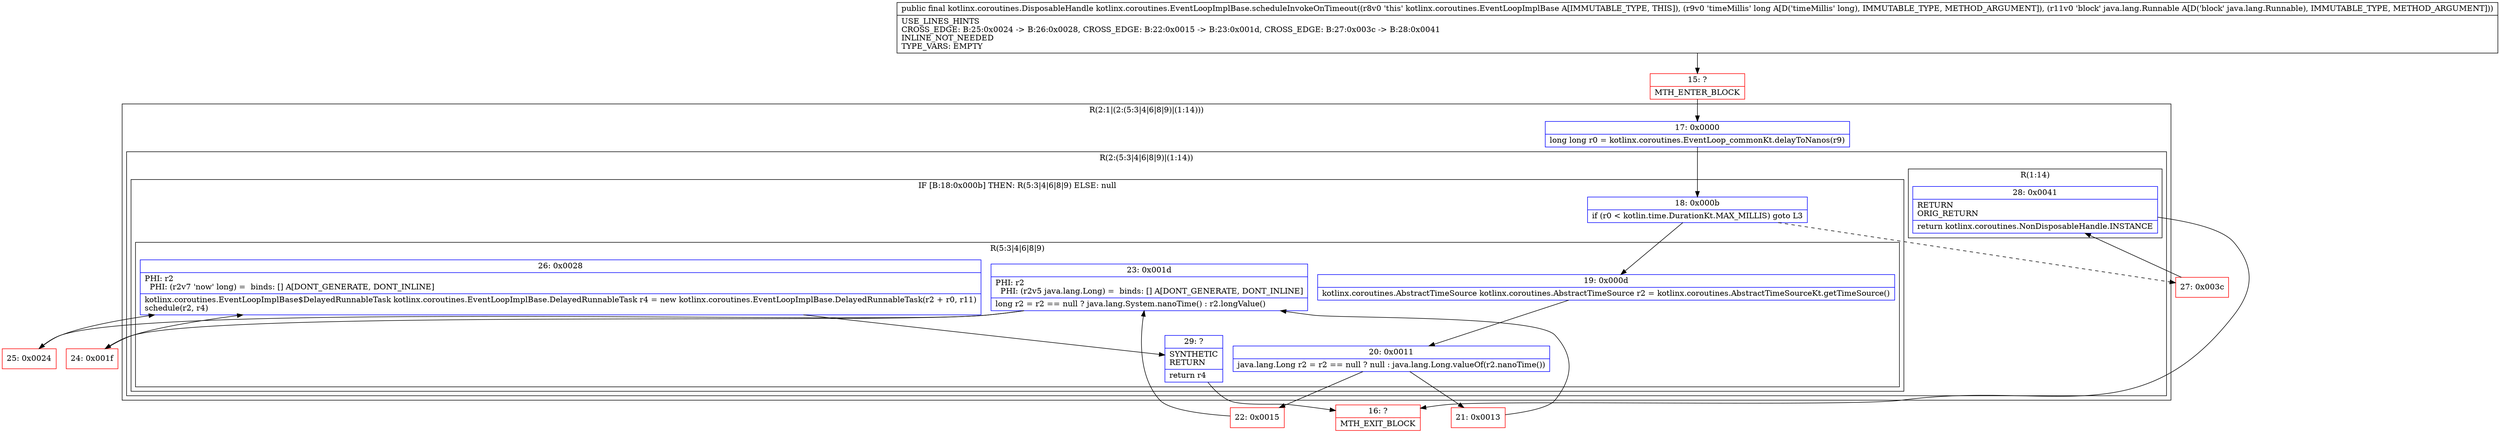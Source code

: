 digraph "CFG forkotlinx.coroutines.EventLoopImplBase.scheduleInvokeOnTimeout(JLjava\/lang\/Runnable;)Lkotlinx\/coroutines\/DisposableHandle;" {
subgraph cluster_Region_141671057 {
label = "R(2:1|(2:(5:3|4|6|8|9)|(1:14)))";
node [shape=record,color=blue];
Node_17 [shape=record,label="{17\:\ 0x0000|long long r0 = kotlinx.coroutines.EventLoop_commonKt.delayToNanos(r9)\l}"];
subgraph cluster_Region_630863174 {
label = "R(2:(5:3|4|6|8|9)|(1:14))";
node [shape=record,color=blue];
subgraph cluster_IfRegion_2001613239 {
label = "IF [B:18:0x000b] THEN: R(5:3|4|6|8|9) ELSE: null";
node [shape=record,color=blue];
Node_18 [shape=record,label="{18\:\ 0x000b|if (r0 \< kotlin.time.DurationKt.MAX_MILLIS) goto L3\l}"];
subgraph cluster_Region_561238277 {
label = "R(5:3|4|6|8|9)";
node [shape=record,color=blue];
Node_19 [shape=record,label="{19\:\ 0x000d|kotlinx.coroutines.AbstractTimeSource kotlinx.coroutines.AbstractTimeSource r2 = kotlinx.coroutines.AbstractTimeSourceKt.getTimeSource()\l}"];
Node_20 [shape=record,label="{20\:\ 0x0011|java.lang.Long r2 = r2 == null ? null : java.lang.Long.valueOf(r2.nanoTime())\l}"];
Node_23 [shape=record,label="{23\:\ 0x001d|PHI: r2 \l  PHI: (r2v5 java.lang.Long) =  binds: [] A[DONT_GENERATE, DONT_INLINE]\l|long r2 = r2 == null ? java.lang.System.nanoTime() : r2.longValue()\l}"];
Node_26 [shape=record,label="{26\:\ 0x0028|PHI: r2 \l  PHI: (r2v7 'now' long) =  binds: [] A[DONT_GENERATE, DONT_INLINE]\l|kotlinx.coroutines.EventLoopImplBase$DelayedRunnableTask kotlinx.coroutines.EventLoopImplBase.DelayedRunnableTask r4 = new kotlinx.coroutines.EventLoopImplBase.DelayedRunnableTask(r2 + r0, r11)\lschedule(r2, r4)\l}"];
Node_29 [shape=record,label="{29\:\ ?|SYNTHETIC\lRETURN\l|return r4\l}"];
}
}
subgraph cluster_Region_854934822 {
label = "R(1:14)";
node [shape=record,color=blue];
Node_28 [shape=record,label="{28\:\ 0x0041|RETURN\lORIG_RETURN\l|return kotlinx.coroutines.NonDisposableHandle.INSTANCE\l}"];
}
}
}
Node_15 [shape=record,color=red,label="{15\:\ ?|MTH_ENTER_BLOCK\l}"];
Node_21 [shape=record,color=red,label="{21\:\ 0x0013}"];
Node_24 [shape=record,color=red,label="{24\:\ 0x001f}"];
Node_16 [shape=record,color=red,label="{16\:\ ?|MTH_EXIT_BLOCK\l}"];
Node_25 [shape=record,color=red,label="{25\:\ 0x0024}"];
Node_22 [shape=record,color=red,label="{22\:\ 0x0015}"];
Node_27 [shape=record,color=red,label="{27\:\ 0x003c}"];
MethodNode[shape=record,label="{public final kotlinx.coroutines.DisposableHandle kotlinx.coroutines.EventLoopImplBase.scheduleInvokeOnTimeout((r8v0 'this' kotlinx.coroutines.EventLoopImplBase A[IMMUTABLE_TYPE, THIS]), (r9v0 'timeMillis' long A[D('timeMillis' long), IMMUTABLE_TYPE, METHOD_ARGUMENT]), (r11v0 'block' java.lang.Runnable A[D('block' java.lang.Runnable), IMMUTABLE_TYPE, METHOD_ARGUMENT]))  | USE_LINES_HINTS\lCROSS_EDGE: B:25:0x0024 \-\> B:26:0x0028, CROSS_EDGE: B:22:0x0015 \-\> B:23:0x001d, CROSS_EDGE: B:27:0x003c \-\> B:28:0x0041\lINLINE_NOT_NEEDED\lTYPE_VARS: EMPTY\l}"];
MethodNode -> Node_15;Node_17 -> Node_18;
Node_18 -> Node_19;
Node_18 -> Node_27[style=dashed];
Node_19 -> Node_20;
Node_20 -> Node_21;
Node_20 -> Node_22;
Node_23 -> Node_24;
Node_23 -> Node_25;
Node_26 -> Node_29;
Node_29 -> Node_16;
Node_28 -> Node_16;
Node_15 -> Node_17;
Node_21 -> Node_23;
Node_24 -> Node_26;
Node_25 -> Node_26;
Node_22 -> Node_23;
Node_27 -> Node_28;
}

